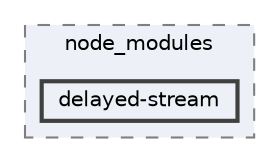 digraph "pkiclassroomrescheduler/src/main/frontend/node_modules/delayed-stream"
{
 // LATEX_PDF_SIZE
  bgcolor="transparent";
  edge [fontname=Helvetica,fontsize=10,labelfontname=Helvetica,labelfontsize=10];
  node [fontname=Helvetica,fontsize=10,shape=box,height=0.2,width=0.4];
  compound=true
  subgraph clusterdir_72953eda66ccb3a2722c28e1c3e6c23b {
    graph [ bgcolor="#edf0f7", pencolor="grey50", label="node_modules", fontname=Helvetica,fontsize=10 style="filled,dashed", URL="dir_72953eda66ccb3a2722c28e1c3e6c23b.html",tooltip=""]
  dir_a52ba314cb9e29e5175e8adc7051fb01 [label="delayed-stream", fillcolor="#edf0f7", color="grey25", style="filled,bold", URL="dir_a52ba314cb9e29e5175e8adc7051fb01.html",tooltip=""];
  }
}

